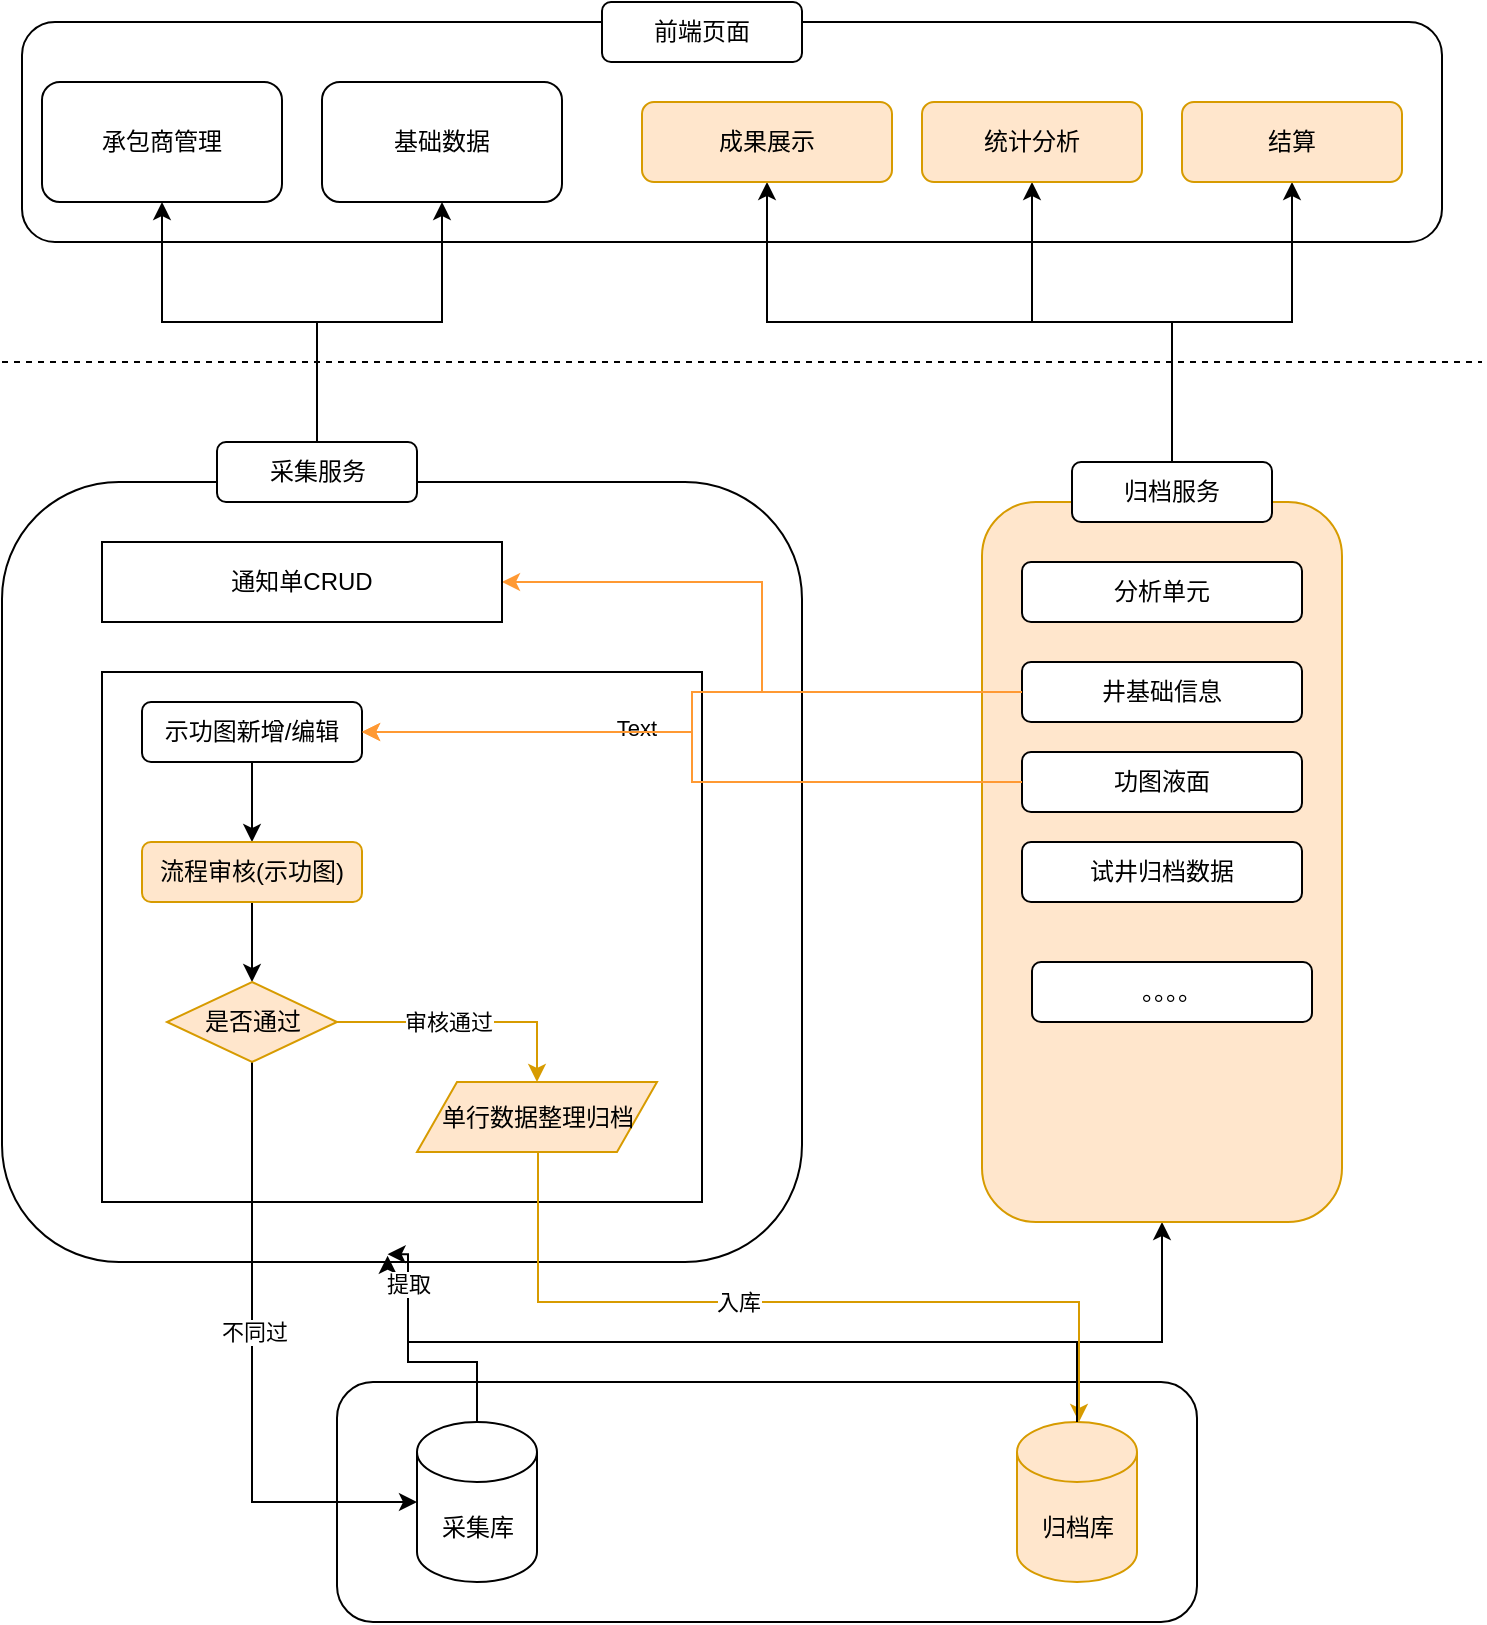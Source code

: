 <mxfile version="27.1.1">
  <diagram name="第 1 页" id="9s7XaZCOjoRoh86qWBvf">
    <mxGraphModel dx="1639" dy="882" grid="1" gridSize="10" guides="1" tooltips="1" connect="1" arrows="1" fold="1" page="1" pageScale="1" pageWidth="827" pageHeight="1169" math="0" shadow="0">
      <root>
        <mxCell id="0" />
        <mxCell id="1" parent="0" />
        <mxCell id="Qa2dCCLPwdOy2a_UL4VP-18" value="" style="rounded=1;whiteSpace=wrap;html=1;" vertex="1" parent="1">
          <mxGeometry x="20" y="50" width="710" height="110" as="geometry" />
        </mxCell>
        <mxCell id="Qa2dCCLPwdOy2a_UL4VP-8" value="" style="rounded=1;whiteSpace=wrap;html=1;fillColor=none;" vertex="1" parent="1">
          <mxGeometry x="10" y="280" width="400" height="390" as="geometry" />
        </mxCell>
        <mxCell id="Qa2dCCLPwdOy2a_UL4VP-6" value="" style="rounded=1;whiteSpace=wrap;html=1;" vertex="1" parent="1">
          <mxGeometry x="177.5" y="730" width="430" height="120" as="geometry" />
        </mxCell>
        <mxCell id="Qa2dCCLPwdOy2a_UL4VP-1" value="采集库" style="shape=cylinder3;whiteSpace=wrap;html=1;boundedLbl=1;backgroundOutline=1;size=15;" vertex="1" parent="1">
          <mxGeometry x="217.5" y="750" width="60" height="80" as="geometry" />
        </mxCell>
        <mxCell id="Qa2dCCLPwdOy2a_UL4VP-22" style="edgeStyle=orthogonalEdgeStyle;rounded=0;orthogonalLoop=1;jettySize=auto;html=1;entryX=0.5;entryY=1;entryDx=0;entryDy=0;" edge="1" parent="1" source="Qa2dCCLPwdOy2a_UL4VP-2" target="Qa2dCCLPwdOy2a_UL4VP-11">
          <mxGeometry relative="1" as="geometry">
            <Array as="points">
              <mxPoint x="548" y="710" />
              <mxPoint x="590" y="710" />
            </Array>
          </mxGeometry>
        </mxCell>
        <mxCell id="Qa2dCCLPwdOy2a_UL4VP-2" value="归档库" style="shape=cylinder3;whiteSpace=wrap;html=1;boundedLbl=1;backgroundOutline=1;size=15;fillColor=#ffe6cc;strokeColor=#d79b00;" vertex="1" parent="1">
          <mxGeometry x="517.5" y="750" width="60" height="80" as="geometry" />
        </mxCell>
        <mxCell id="Qa2dCCLPwdOy2a_UL4VP-39" style="edgeStyle=orthogonalEdgeStyle;rounded=0;orthogonalLoop=1;jettySize=auto;html=1;entryX=0.5;entryY=1;entryDx=0;entryDy=0;" edge="1" parent="1" source="Qa2dCCLPwdOy2a_UL4VP-10" target="Qa2dCCLPwdOy2a_UL4VP-20">
          <mxGeometry relative="1" as="geometry" />
        </mxCell>
        <mxCell id="Qa2dCCLPwdOy2a_UL4VP-41" style="edgeStyle=orthogonalEdgeStyle;rounded=0;orthogonalLoop=1;jettySize=auto;html=1;entryX=0.5;entryY=1;entryDx=0;entryDy=0;" edge="1" parent="1" source="Qa2dCCLPwdOy2a_UL4VP-10" target="Qa2dCCLPwdOy2a_UL4VP-40">
          <mxGeometry relative="1" as="geometry" />
        </mxCell>
        <mxCell id="Qa2dCCLPwdOy2a_UL4VP-10" value="采集服务" style="rounded=1;whiteSpace=wrap;html=1;" vertex="1" parent="1">
          <mxGeometry x="117.5" y="260" width="100" height="30" as="geometry" />
        </mxCell>
        <mxCell id="Qa2dCCLPwdOy2a_UL4VP-11" value="" style="rounded=1;whiteSpace=wrap;html=1;fillColor=#ffe6cc;strokeColor=#d79b00;" vertex="1" parent="1">
          <mxGeometry x="500" y="290" width="180" height="360" as="geometry" />
        </mxCell>
        <mxCell id="Qa2dCCLPwdOy2a_UL4VP-36" style="edgeStyle=orthogonalEdgeStyle;rounded=0;orthogonalLoop=1;jettySize=auto;html=1;" edge="1" parent="1" source="Qa2dCCLPwdOy2a_UL4VP-12" target="Qa2dCCLPwdOy2a_UL4VP-30">
          <mxGeometry relative="1" as="geometry" />
        </mxCell>
        <mxCell id="Qa2dCCLPwdOy2a_UL4VP-37" style="edgeStyle=orthogonalEdgeStyle;rounded=0;orthogonalLoop=1;jettySize=auto;html=1;" edge="1" parent="1" source="Qa2dCCLPwdOy2a_UL4VP-12" target="Qa2dCCLPwdOy2a_UL4VP-29">
          <mxGeometry relative="1" as="geometry" />
        </mxCell>
        <mxCell id="Qa2dCCLPwdOy2a_UL4VP-42" style="edgeStyle=orthogonalEdgeStyle;rounded=0;orthogonalLoop=1;jettySize=auto;html=1;entryX=0.5;entryY=1;entryDx=0;entryDy=0;" edge="1" parent="1" source="Qa2dCCLPwdOy2a_UL4VP-12" target="Qa2dCCLPwdOy2a_UL4VP-28">
          <mxGeometry relative="1" as="geometry">
            <Array as="points">
              <mxPoint x="595" y="200" />
              <mxPoint x="393" y="200" />
            </Array>
          </mxGeometry>
        </mxCell>
        <mxCell id="Qa2dCCLPwdOy2a_UL4VP-12" value="归档服务" style="rounded=1;whiteSpace=wrap;html=1;" vertex="1" parent="1">
          <mxGeometry x="545" y="270" width="100" height="30" as="geometry" />
        </mxCell>
        <mxCell id="Qa2dCCLPwdOy2a_UL4VP-19" value="前端页面" style="rounded=1;whiteSpace=wrap;html=1;" vertex="1" parent="1">
          <mxGeometry x="310" y="40" width="100" height="30" as="geometry" />
        </mxCell>
        <mxCell id="Qa2dCCLPwdOy2a_UL4VP-20" value="基础数据" style="rounded=1;whiteSpace=wrap;html=1;" vertex="1" parent="1">
          <mxGeometry x="170" y="80" width="120" height="60" as="geometry" />
        </mxCell>
        <mxCell id="Qa2dCCLPwdOy2a_UL4VP-21" value="" style="endArrow=none;dashed=1;html=1;rounded=0;" edge="1" parent="1">
          <mxGeometry width="50" height="50" relative="1" as="geometry">
            <mxPoint x="10" y="220" as="sourcePoint" />
            <mxPoint x="750" y="220" as="targetPoint" />
          </mxGeometry>
        </mxCell>
        <mxCell id="Qa2dCCLPwdOy2a_UL4VP-23" value="分析单元" style="rounded=1;whiteSpace=wrap;html=1;" vertex="1" parent="1">
          <mxGeometry x="520" y="320" width="140" height="30" as="geometry" />
        </mxCell>
        <mxCell id="Qa2dCCLPwdOy2a_UL4VP-44" style="edgeStyle=orthogonalEdgeStyle;rounded=0;orthogonalLoop=1;jettySize=auto;html=1;entryX=1;entryY=0.5;entryDx=0;entryDy=0;strokeColor=#FF9933;" edge="1" parent="1" source="Qa2dCCLPwdOy2a_UL4VP-24" target="Qa2dCCLPwdOy2a_UL4VP-43">
          <mxGeometry relative="1" as="geometry" />
        </mxCell>
        <mxCell id="Qa2dCCLPwdOy2a_UL4VP-24" value="井基础信息" style="rounded=1;whiteSpace=wrap;html=1;" vertex="1" parent="1">
          <mxGeometry x="520" y="370" width="140" height="30" as="geometry" />
        </mxCell>
        <mxCell id="Qa2dCCLPwdOy2a_UL4VP-25" value="功图液面&lt;span style=&quot;color: rgba(0, 0, 0, 0); font-family: monospace; font-size: 0px; text-align: start; text-wrap-mode: nowrap;&quot;&gt;%3CmxGraphModel%3E%3Croot%3E%3CmxCell%20id%3D%220%22%2F%3E%3CmxCell%20id%3D%221%22%20parent%3D%220%22%2F%3E%3CmxCell%20id%3D%222%22%20value%3D%22%E5%88%86%E6%9E%90%E5%8D%95%E5%85%83%22%20style%3D%22rounded%3D1%3BwhiteSpace%3Dwrap%3Bhtml%3D1%3B%22%20vertex%3D%221%22%20parent%3D%221%22%3E%3CmxGeometry%20x%3D%22520%22%20y%3D%22320%22%20width%3D%22140%22%20height%3D%2230%22%20as%3D%22geometry%22%2F%3E%3C%2FmxCell%3E%3C%2Froot%3E%3C%2FmxGraphModel%3E&lt;/span&gt;" style="rounded=1;whiteSpace=wrap;html=1;" vertex="1" parent="1">
          <mxGeometry x="520" y="415" width="140" height="30" as="geometry" />
        </mxCell>
        <mxCell id="Qa2dCCLPwdOy2a_UL4VP-26" value="试井归档数据" style="rounded=1;whiteSpace=wrap;html=1;" vertex="1" parent="1">
          <mxGeometry x="520" y="460" width="140" height="30" as="geometry" />
        </mxCell>
        <mxCell id="Qa2dCCLPwdOy2a_UL4VP-27" value="。。。。" style="rounded=1;whiteSpace=wrap;html=1;" vertex="1" parent="1">
          <mxGeometry x="525" y="520" width="140" height="30" as="geometry" />
        </mxCell>
        <mxCell id="Qa2dCCLPwdOy2a_UL4VP-28" value="成果展示" style="rounded=1;whiteSpace=wrap;html=1;fillColor=#ffe6cc;strokeColor=#d79b00;" vertex="1" parent="1">
          <mxGeometry x="330" y="90" width="125" height="40" as="geometry" />
        </mxCell>
        <mxCell id="Qa2dCCLPwdOy2a_UL4VP-29" value="统计分析" style="rounded=1;whiteSpace=wrap;html=1;fillColor=#ffe6cc;strokeColor=#d79b00;" vertex="1" parent="1">
          <mxGeometry x="470" y="90" width="110" height="40" as="geometry" />
        </mxCell>
        <mxCell id="Qa2dCCLPwdOy2a_UL4VP-45" value="" style="rounded=0;whiteSpace=wrap;html=1;" vertex="1" parent="1">
          <mxGeometry x="60" y="375" width="300" height="265" as="geometry" />
        </mxCell>
        <mxCell id="Qa2dCCLPwdOy2a_UL4VP-30" value="结算" style="rounded=1;whiteSpace=wrap;html=1;fillColor=#ffe6cc;strokeColor=#d79b00;" vertex="1" parent="1">
          <mxGeometry x="600" y="90" width="110" height="40" as="geometry" />
        </mxCell>
        <mxCell id="Qa2dCCLPwdOy2a_UL4VP-40" value="承包商管理" style="rounded=1;whiteSpace=wrap;html=1;" vertex="1" parent="1">
          <mxGeometry x="30" y="80" width="120" height="60" as="geometry" />
        </mxCell>
        <mxCell id="Qa2dCCLPwdOy2a_UL4VP-43" value="通知单CRUD" style="rounded=0;whiteSpace=wrap;html=1;" vertex="1" parent="1">
          <mxGeometry x="60" y="310" width="200" height="40" as="geometry" />
        </mxCell>
        <mxCell id="Qa2dCCLPwdOy2a_UL4VP-52" value="" style="edgeStyle=orthogonalEdgeStyle;rounded=0;orthogonalLoop=1;jettySize=auto;html=1;" edge="1" parent="1" source="Qa2dCCLPwdOy2a_UL4VP-46" target="Qa2dCCLPwdOy2a_UL4VP-51">
          <mxGeometry relative="1" as="geometry" />
        </mxCell>
        <mxCell id="Qa2dCCLPwdOy2a_UL4VP-46" value="示功图新增/编辑" style="rounded=1;whiteSpace=wrap;html=1;" vertex="1" parent="1">
          <mxGeometry x="80" y="390" width="110" height="30" as="geometry" />
        </mxCell>
        <mxCell id="Qa2dCCLPwdOy2a_UL4VP-48" style="edgeStyle=orthogonalEdgeStyle;rounded=0;orthogonalLoop=1;jettySize=auto;html=1;entryX=0.482;entryY=0.99;entryDx=0;entryDy=0;entryPerimeter=0;" edge="1" parent="1" source="Qa2dCCLPwdOy2a_UL4VP-1" target="Qa2dCCLPwdOy2a_UL4VP-8">
          <mxGeometry relative="1" as="geometry">
            <Array as="points">
              <mxPoint x="248" y="720" />
              <mxPoint x="213" y="720" />
            </Array>
          </mxGeometry>
        </mxCell>
        <mxCell id="Qa2dCCLPwdOy2a_UL4VP-49" style="edgeStyle=orthogonalEdgeStyle;rounded=0;orthogonalLoop=1;jettySize=auto;html=1;entryX=1;entryY=0.5;entryDx=0;entryDy=0;strokeColor=#FF9933;" edge="1" parent="1" source="Qa2dCCLPwdOy2a_UL4VP-24" target="Qa2dCCLPwdOy2a_UL4VP-46">
          <mxGeometry relative="1" as="geometry" />
        </mxCell>
        <mxCell id="Qa2dCCLPwdOy2a_UL4VP-50" value="Text" style="edgeLabel;html=1;align=center;verticalAlign=middle;resizable=0;points=[];" vertex="1" connectable="0" parent="Qa2dCCLPwdOy2a_UL4VP-49">
          <mxGeometry x="0.216" y="-2" relative="1" as="geometry">
            <mxPoint as="offset" />
          </mxGeometry>
        </mxCell>
        <mxCell id="Qa2dCCLPwdOy2a_UL4VP-64" style="edgeStyle=orthogonalEdgeStyle;rounded=0;orthogonalLoop=1;jettySize=auto;html=1;" edge="1" parent="1" source="Qa2dCCLPwdOy2a_UL4VP-51" target="Qa2dCCLPwdOy2a_UL4VP-59">
          <mxGeometry relative="1" as="geometry" />
        </mxCell>
        <mxCell id="Qa2dCCLPwdOy2a_UL4VP-51" value="流程审核(示功图)" style="rounded=1;whiteSpace=wrap;html=1;fillColor=#ffe6cc;strokeColor=#d79b00;" vertex="1" parent="1">
          <mxGeometry x="80" y="460" width="110" height="30" as="geometry" />
        </mxCell>
        <mxCell id="Qa2dCCLPwdOy2a_UL4VP-55" style="edgeStyle=orthogonalEdgeStyle;rounded=0;orthogonalLoop=1;jettySize=auto;html=1;fillColor=#ffe6cc;strokeColor=#d79b00;" edge="1" parent="1">
          <mxGeometry relative="1" as="geometry">
            <mxPoint x="278" y="615" as="sourcePoint" />
            <mxPoint x="548.5" y="750" as="targetPoint" />
            <Array as="points">
              <mxPoint x="278" y="690" />
              <mxPoint x="549" y="690" />
            </Array>
          </mxGeometry>
        </mxCell>
        <mxCell id="Qa2dCCLPwdOy2a_UL4VP-56" value="入库" style="edgeLabel;html=1;align=center;verticalAlign=middle;resizable=0;points=[];" vertex="1" connectable="0" parent="Qa2dCCLPwdOy2a_UL4VP-55">
          <mxGeometry x="-0.139" relative="1" as="geometry">
            <mxPoint as="offset" />
          </mxGeometry>
        </mxCell>
        <mxCell id="Qa2dCCLPwdOy2a_UL4VP-53" value="单行数据整理归档" style="shape=parallelogram;perimeter=parallelogramPerimeter;whiteSpace=wrap;html=1;fixedSize=1;fillColor=#ffe6cc;strokeColor=#d79b00;" vertex="1" parent="1">
          <mxGeometry x="217.5" y="580" width="120" height="35" as="geometry" />
        </mxCell>
        <mxCell id="Qa2dCCLPwdOy2a_UL4VP-54" style="edgeStyle=orthogonalEdgeStyle;rounded=0;orthogonalLoop=1;jettySize=auto;html=1;entryX=0.482;entryY=0.992;entryDx=0;entryDy=0;entryPerimeter=0;" edge="1" parent="1" source="Qa2dCCLPwdOy2a_UL4VP-2" target="Qa2dCCLPwdOy2a_UL4VP-8">
          <mxGeometry relative="1" as="geometry">
            <Array as="points">
              <mxPoint x="548" y="710" />
              <mxPoint x="213" y="710" />
              <mxPoint x="213" y="670" />
              <mxPoint x="203" y="670" />
            </Array>
          </mxGeometry>
        </mxCell>
        <mxCell id="Qa2dCCLPwdOy2a_UL4VP-67" value="提取" style="edgeLabel;html=1;align=center;verticalAlign=middle;resizable=0;points=[];" vertex="1" connectable="0" parent="Qa2dCCLPwdOy2a_UL4VP-54">
          <mxGeometry x="0.888" relative="1" as="geometry">
            <mxPoint as="offset" />
          </mxGeometry>
        </mxCell>
        <mxCell id="Qa2dCCLPwdOy2a_UL4VP-61" style="edgeStyle=orthogonalEdgeStyle;rounded=0;orthogonalLoop=1;jettySize=auto;html=1;entryX=0.5;entryY=0;entryDx=0;entryDy=0;fillColor=#ffe6cc;strokeColor=#d79b00;" edge="1" parent="1" source="Qa2dCCLPwdOy2a_UL4VP-59" target="Qa2dCCLPwdOy2a_UL4VP-53">
          <mxGeometry relative="1" as="geometry" />
        </mxCell>
        <mxCell id="Qa2dCCLPwdOy2a_UL4VP-62" value="审核通过" style="edgeLabel;html=1;align=center;verticalAlign=middle;resizable=0;points=[];" vertex="1" connectable="0" parent="Qa2dCCLPwdOy2a_UL4VP-61">
          <mxGeometry x="-0.362" y="1" relative="1" as="geometry">
            <mxPoint x="14" y="1" as="offset" />
          </mxGeometry>
        </mxCell>
        <mxCell id="Qa2dCCLPwdOy2a_UL4VP-65" style="edgeStyle=orthogonalEdgeStyle;rounded=0;orthogonalLoop=1;jettySize=auto;html=1;" edge="1" parent="1" source="Qa2dCCLPwdOy2a_UL4VP-59" target="Qa2dCCLPwdOy2a_UL4VP-1">
          <mxGeometry relative="1" as="geometry">
            <Array as="points">
              <mxPoint x="135" y="790" />
            </Array>
          </mxGeometry>
        </mxCell>
        <mxCell id="Qa2dCCLPwdOy2a_UL4VP-66" value="不同过" style="edgeLabel;html=1;align=center;verticalAlign=middle;resizable=0;points=[];" vertex="1" connectable="0" parent="Qa2dCCLPwdOy2a_UL4VP-65">
          <mxGeometry x="-0.108" y="1" relative="1" as="geometry">
            <mxPoint as="offset" />
          </mxGeometry>
        </mxCell>
        <mxCell id="Qa2dCCLPwdOy2a_UL4VP-59" value="是否通过" style="rhombus;whiteSpace=wrap;html=1;fillColor=#ffe6cc;strokeColor=#d79b00;" vertex="1" parent="1">
          <mxGeometry x="92.5" y="530" width="85" height="40" as="geometry" />
        </mxCell>
        <mxCell id="Qa2dCCLPwdOy2a_UL4VP-63" style="edgeStyle=orthogonalEdgeStyle;rounded=0;orthogonalLoop=1;jettySize=auto;html=1;entryX=1;entryY=0.5;entryDx=0;entryDy=0;strokeColor=#FF9933;" edge="1" parent="1" source="Qa2dCCLPwdOy2a_UL4VP-25" target="Qa2dCCLPwdOy2a_UL4VP-46">
          <mxGeometry relative="1" as="geometry" />
        </mxCell>
      </root>
    </mxGraphModel>
  </diagram>
</mxfile>

